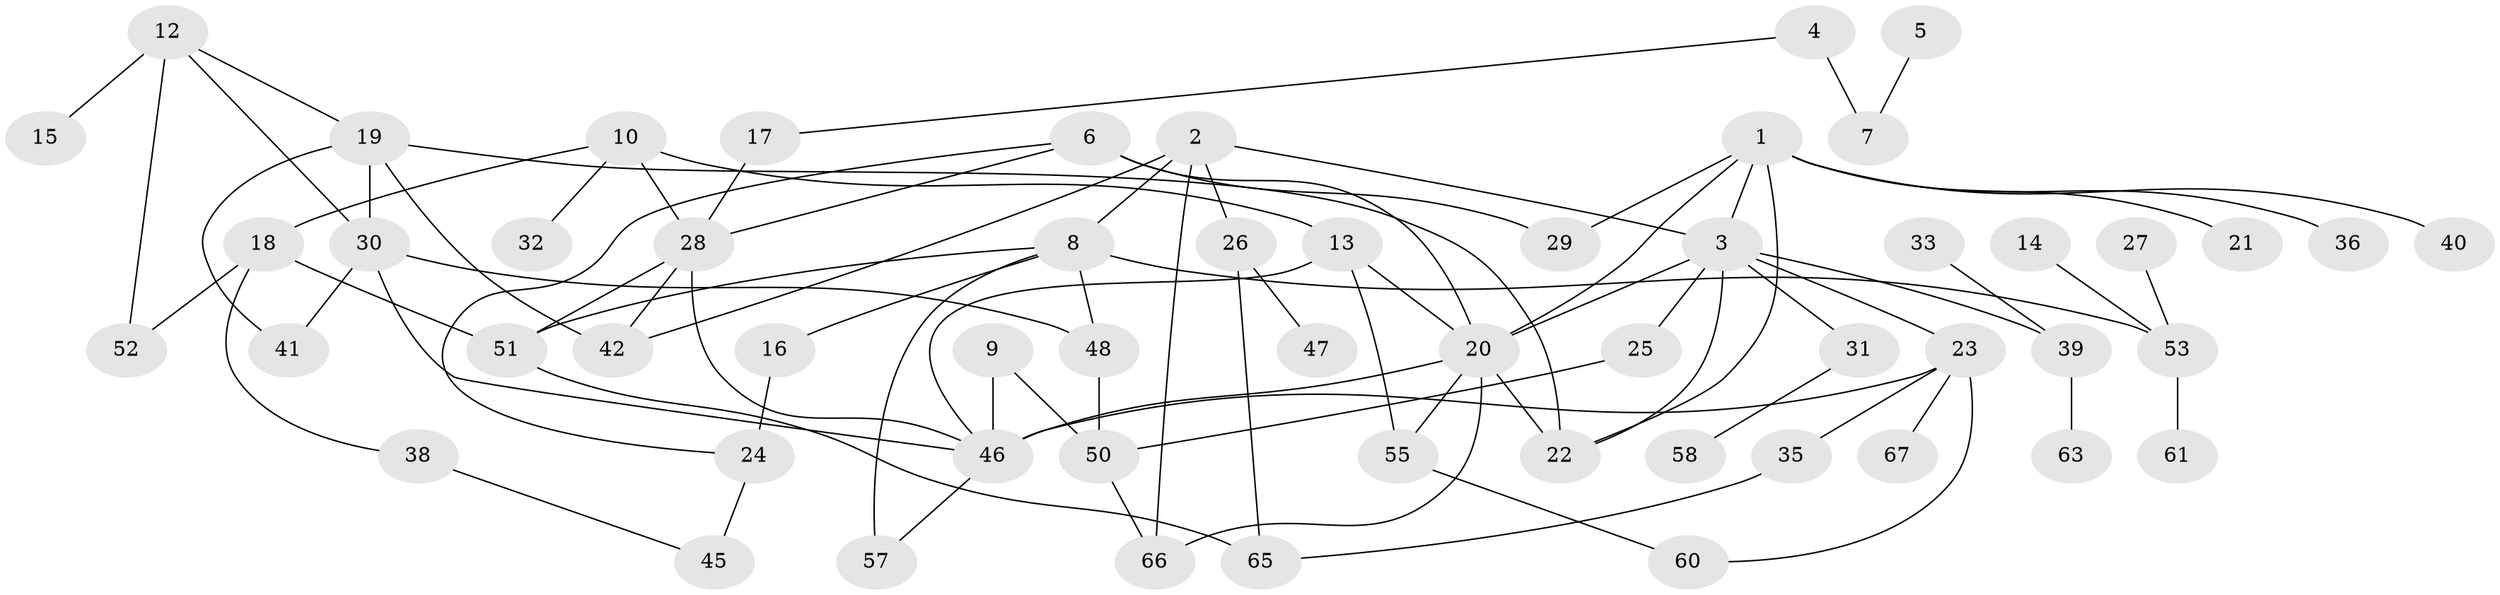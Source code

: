 // original degree distribution, {4: 0.11627906976744186, 3: 0.20155038759689922, 1: 0.26356589147286824, 2: 0.2558139534883721, 5: 0.06976744186046512, 0: 0.08527131782945736, 7: 0.007751937984496124}
// Generated by graph-tools (version 1.1) at 2025/33/03/09/25 02:33:40]
// undirected, 56 vertices, 83 edges
graph export_dot {
graph [start="1"]
  node [color=gray90,style=filled];
  1;
  2;
  3;
  4;
  5;
  6;
  7;
  8;
  9;
  10;
  12;
  13;
  14;
  15;
  16;
  17;
  18;
  19;
  20;
  21;
  22;
  23;
  24;
  25;
  26;
  27;
  28;
  29;
  30;
  31;
  32;
  33;
  35;
  36;
  38;
  39;
  40;
  41;
  42;
  45;
  46;
  47;
  48;
  50;
  51;
  52;
  53;
  55;
  57;
  58;
  60;
  61;
  63;
  65;
  66;
  67;
  1 -- 3 [weight=1.0];
  1 -- 20 [weight=1.0];
  1 -- 21 [weight=1.0];
  1 -- 22 [weight=1.0];
  1 -- 29 [weight=1.0];
  1 -- 36 [weight=1.0];
  1 -- 40 [weight=1.0];
  2 -- 3 [weight=1.0];
  2 -- 8 [weight=1.0];
  2 -- 26 [weight=1.0];
  2 -- 42 [weight=1.0];
  2 -- 66 [weight=1.0];
  3 -- 20 [weight=1.0];
  3 -- 22 [weight=1.0];
  3 -- 23 [weight=1.0];
  3 -- 25 [weight=1.0];
  3 -- 31 [weight=1.0];
  3 -- 39 [weight=1.0];
  4 -- 7 [weight=2.0];
  4 -- 17 [weight=1.0];
  5 -- 7 [weight=1.0];
  6 -- 20 [weight=2.0];
  6 -- 24 [weight=1.0];
  6 -- 28 [weight=1.0];
  6 -- 29 [weight=1.0];
  8 -- 16 [weight=1.0];
  8 -- 48 [weight=2.0];
  8 -- 51 [weight=1.0];
  8 -- 53 [weight=1.0];
  8 -- 57 [weight=1.0];
  9 -- 46 [weight=1.0];
  9 -- 50 [weight=2.0];
  10 -- 13 [weight=1.0];
  10 -- 18 [weight=1.0];
  10 -- 28 [weight=1.0];
  10 -- 32 [weight=1.0];
  12 -- 15 [weight=1.0];
  12 -- 19 [weight=1.0];
  12 -- 30 [weight=1.0];
  12 -- 52 [weight=1.0];
  13 -- 20 [weight=1.0];
  13 -- 46 [weight=1.0];
  13 -- 55 [weight=1.0];
  14 -- 53 [weight=1.0];
  16 -- 24 [weight=2.0];
  17 -- 28 [weight=1.0];
  18 -- 38 [weight=1.0];
  18 -- 51 [weight=1.0];
  18 -- 52 [weight=1.0];
  19 -- 22 [weight=1.0];
  19 -- 30 [weight=1.0];
  19 -- 41 [weight=1.0];
  19 -- 42 [weight=1.0];
  20 -- 22 [weight=2.0];
  20 -- 46 [weight=1.0];
  20 -- 55 [weight=1.0];
  20 -- 66 [weight=1.0];
  23 -- 35 [weight=1.0];
  23 -- 46 [weight=1.0];
  23 -- 60 [weight=1.0];
  23 -- 67 [weight=1.0];
  24 -- 45 [weight=1.0];
  25 -- 50 [weight=1.0];
  26 -- 47 [weight=1.0];
  26 -- 65 [weight=1.0];
  27 -- 53 [weight=1.0];
  28 -- 42 [weight=1.0];
  28 -- 46 [weight=1.0];
  28 -- 51 [weight=1.0];
  30 -- 41 [weight=1.0];
  30 -- 46 [weight=1.0];
  30 -- 48 [weight=1.0];
  31 -- 58 [weight=1.0];
  33 -- 39 [weight=1.0];
  35 -- 65 [weight=1.0];
  38 -- 45 [weight=1.0];
  39 -- 63 [weight=1.0];
  46 -- 57 [weight=1.0];
  48 -- 50 [weight=1.0];
  50 -- 66 [weight=1.0];
  51 -- 65 [weight=1.0];
  53 -- 61 [weight=1.0];
  55 -- 60 [weight=1.0];
}
